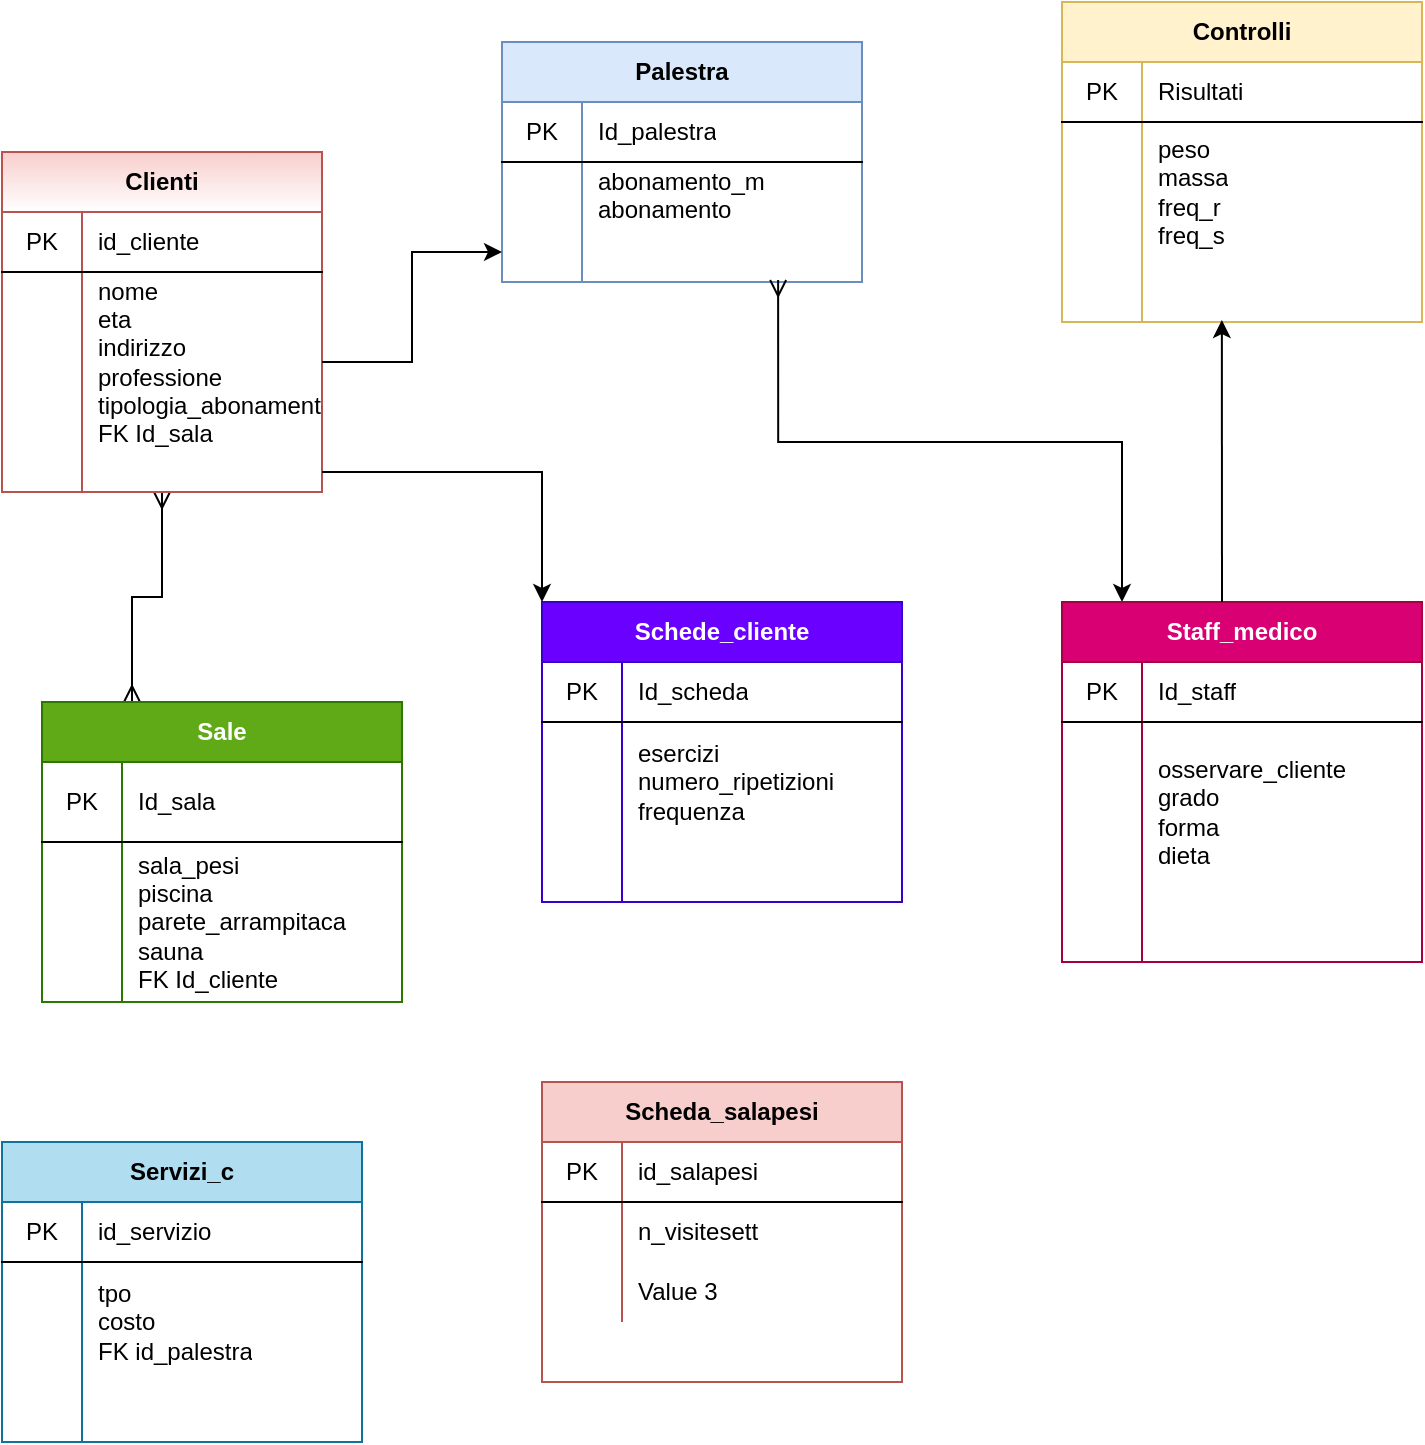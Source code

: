 <mxfile version="13.9.9" type="github">
  <diagram name="Page-1" id="e7e014a7-5840-1c2e-5031-d8a46d1fe8dd">
    <mxGraphModel dx="1934" dy="1323" grid="1" gridSize="10" guides="1" tooltips="1" connect="1" arrows="1" fold="1" page="1" pageScale="1" pageWidth="1169" pageHeight="826" background="#ffffff" math="0" shadow="0">
      <root>
        <mxCell id="0" />
        <mxCell id="1" parent="0" />
        <mxCell id="mrNSQSsq8Cu4W_pzYkvR-104" style="edgeStyle=orthogonalEdgeStyle;rounded=0;orthogonalLoop=1;jettySize=auto;html=1;entryX=0.25;entryY=0;entryDx=0;entryDy=0;startArrow=ERmany;startFill=0;endArrow=ERmany;endFill=0;" parent="1" source="mrNSQSsq8Cu4W_pzYkvR-41" target="mrNSQSsq8Cu4W_pzYkvR-61" edge="1">
          <mxGeometry relative="1" as="geometry" />
        </mxCell>
        <mxCell id="mrNSQSsq8Cu4W_pzYkvR-41" value="Clienti" style="shape=table;html=1;whiteSpace=wrap;startSize=30;container=1;collapsible=0;childLayout=tableLayout;fixedRows=1;rowLines=0;fontStyle=1;align=center;fillColor=#f8cecc;strokeColor=#b85450;gradientColor=#ffffff;swimlaneFillColor=#ffffff;" parent="1" vertex="1">
          <mxGeometry x="-730" y="-65" width="160" height="170" as="geometry" />
        </mxCell>
        <mxCell id="mrNSQSsq8Cu4W_pzYkvR-42" value="" style="shape=partialRectangle;html=1;whiteSpace=wrap;collapsible=0;dropTarget=0;pointerEvents=0;fillColor=none;top=0;left=0;bottom=1;right=0;points=[[0,0.5],[1,0.5]];portConstraint=eastwest;" parent="mrNSQSsq8Cu4W_pzYkvR-41" vertex="1">
          <mxGeometry y="30" width="160" height="30" as="geometry" />
        </mxCell>
        <mxCell id="mrNSQSsq8Cu4W_pzYkvR-43" value="PK" style="shape=partialRectangle;html=1;whiteSpace=wrap;connectable=0;fillColor=none;top=0;left=0;bottom=0;right=0;overflow=hidden;" parent="mrNSQSsq8Cu4W_pzYkvR-42" vertex="1">
          <mxGeometry width="40" height="30" as="geometry" />
        </mxCell>
        <mxCell id="mrNSQSsq8Cu4W_pzYkvR-44" value="id_cliente" style="shape=partialRectangle;html=1;whiteSpace=wrap;connectable=0;fillColor=none;top=0;left=0;bottom=0;right=0;align=left;spacingLeft=6;overflow=hidden;" parent="mrNSQSsq8Cu4W_pzYkvR-42" vertex="1">
          <mxGeometry x="40" width="120" height="30" as="geometry" />
        </mxCell>
        <mxCell id="mrNSQSsq8Cu4W_pzYkvR-45" value="" style="shape=partialRectangle;html=1;whiteSpace=wrap;collapsible=0;dropTarget=0;pointerEvents=0;fillColor=none;top=0;left=0;bottom=0;right=0;points=[[0,0.5],[1,0.5]];portConstraint=eastwest;" parent="mrNSQSsq8Cu4W_pzYkvR-41" vertex="1">
          <mxGeometry y="60" width="160" height="90" as="geometry" />
        </mxCell>
        <mxCell id="mrNSQSsq8Cu4W_pzYkvR-46" value="&lt;br&gt;&lt;br&gt;&lt;br&gt;" style="shape=partialRectangle;html=1;whiteSpace=wrap;connectable=0;fillColor=none;top=0;left=0;bottom=0;right=0;overflow=hidden;" parent="mrNSQSsq8Cu4W_pzYkvR-45" vertex="1">
          <mxGeometry width="40" height="90" as="geometry" />
        </mxCell>
        <mxCell id="mrNSQSsq8Cu4W_pzYkvR-47" value="nome&lt;br&gt;eta&lt;br&gt;indirizzo&lt;br&gt;professione&lt;br&gt;tipologia_abonamento&lt;br&gt;FK Id_sala" style="shape=partialRectangle;html=1;whiteSpace=wrap;connectable=0;fillColor=none;top=0;left=0;bottom=0;right=0;align=left;spacingLeft=6;overflow=hidden;" parent="mrNSQSsq8Cu4W_pzYkvR-45" vertex="1">
          <mxGeometry x="40" width="120" height="90" as="geometry" />
        </mxCell>
        <mxCell id="mrNSQSsq8Cu4W_pzYkvR-48" value="" style="shape=partialRectangle;html=1;whiteSpace=wrap;collapsible=0;dropTarget=0;pointerEvents=0;fillColor=none;top=0;left=0;bottom=0;right=0;points=[[0,0.5],[1,0.5]];portConstraint=eastwest;" parent="mrNSQSsq8Cu4W_pzYkvR-41" vertex="1">
          <mxGeometry y="150" width="160" height="20" as="geometry" />
        </mxCell>
        <mxCell id="mrNSQSsq8Cu4W_pzYkvR-49" value="" style="shape=partialRectangle;html=1;whiteSpace=wrap;connectable=0;fillColor=none;top=0;left=0;bottom=0;right=0;overflow=hidden;" parent="mrNSQSsq8Cu4W_pzYkvR-48" vertex="1">
          <mxGeometry width="40" height="20" as="geometry" />
        </mxCell>
        <mxCell id="mrNSQSsq8Cu4W_pzYkvR-50" value="" style="shape=partialRectangle;html=1;whiteSpace=wrap;connectable=0;fillColor=none;top=0;left=0;bottom=0;right=0;align=left;spacingLeft=6;overflow=hidden;" parent="mrNSQSsq8Cu4W_pzYkvR-48" vertex="1">
          <mxGeometry x="40" width="120" height="20" as="geometry" />
        </mxCell>
        <mxCell id="mrNSQSsq8Cu4W_pzYkvR-51" value="Palestra" style="shape=table;html=1;whiteSpace=wrap;startSize=30;container=1;collapsible=0;childLayout=tableLayout;fixedRows=1;rowLines=0;fontStyle=1;align=center;fillColor=#dae8fc;strokeColor=#6c8ebf;" parent="1" vertex="1">
          <mxGeometry x="-480" y="-120" width="180" height="120" as="geometry" />
        </mxCell>
        <mxCell id="mrNSQSsq8Cu4W_pzYkvR-52" value="" style="shape=partialRectangle;html=1;whiteSpace=wrap;collapsible=0;dropTarget=0;pointerEvents=0;fillColor=none;top=0;left=0;bottom=1;right=0;points=[[0,0.5],[1,0.5]];portConstraint=eastwest;" parent="mrNSQSsq8Cu4W_pzYkvR-51" vertex="1">
          <mxGeometry y="30" width="180" height="30" as="geometry" />
        </mxCell>
        <mxCell id="mrNSQSsq8Cu4W_pzYkvR-53" value="PK" style="shape=partialRectangle;html=1;whiteSpace=wrap;connectable=0;fillColor=none;top=0;left=0;bottom=0;right=0;overflow=hidden;" parent="mrNSQSsq8Cu4W_pzYkvR-52" vertex="1">
          <mxGeometry width="40" height="30" as="geometry" />
        </mxCell>
        <mxCell id="mrNSQSsq8Cu4W_pzYkvR-54" value="Id_palestra" style="shape=partialRectangle;html=1;whiteSpace=wrap;connectable=0;fillColor=none;top=0;left=0;bottom=0;right=0;align=left;spacingLeft=6;overflow=hidden;" parent="mrNSQSsq8Cu4W_pzYkvR-52" vertex="1">
          <mxGeometry x="40" width="140" height="30" as="geometry" />
        </mxCell>
        <mxCell id="mrNSQSsq8Cu4W_pzYkvR-55" value="" style="shape=partialRectangle;html=1;whiteSpace=wrap;collapsible=0;dropTarget=0;pointerEvents=0;fillColor=none;top=0;left=0;bottom=0;right=0;points=[[0,0.5],[1,0.5]];portConstraint=eastwest;" parent="mrNSQSsq8Cu4W_pzYkvR-51" vertex="1">
          <mxGeometry y="60" width="180" height="30" as="geometry" />
        </mxCell>
        <mxCell id="mrNSQSsq8Cu4W_pzYkvR-56" value="" style="shape=partialRectangle;html=1;whiteSpace=wrap;connectable=0;fillColor=none;top=0;left=0;bottom=0;right=0;overflow=hidden;" parent="mrNSQSsq8Cu4W_pzYkvR-55" vertex="1">
          <mxGeometry width="40" height="30" as="geometry" />
        </mxCell>
        <mxCell id="mrNSQSsq8Cu4W_pzYkvR-57" value="abonamento_m&lt;br&gt;abonamento&lt;br&gt;FK Id_staff" style="shape=partialRectangle;html=1;whiteSpace=wrap;connectable=0;fillColor=none;top=0;left=0;bottom=0;right=0;align=left;spacingLeft=6;overflow=hidden;" parent="mrNSQSsq8Cu4W_pzYkvR-55" vertex="1">
          <mxGeometry x="40" width="140" height="30" as="geometry" />
        </mxCell>
        <mxCell id="mrNSQSsq8Cu4W_pzYkvR-58" value="" style="shape=partialRectangle;html=1;whiteSpace=wrap;collapsible=0;dropTarget=0;pointerEvents=0;fillColor=none;top=0;left=0;bottom=0;right=0;points=[[0,0.5],[1,0.5]];portConstraint=eastwest;" parent="mrNSQSsq8Cu4W_pzYkvR-51" vertex="1">
          <mxGeometry y="90" width="180" height="30" as="geometry" />
        </mxCell>
        <mxCell id="mrNSQSsq8Cu4W_pzYkvR-59" value="" style="shape=partialRectangle;html=1;whiteSpace=wrap;connectable=0;fillColor=none;top=0;left=0;bottom=0;right=0;overflow=hidden;" parent="mrNSQSsq8Cu4W_pzYkvR-58" vertex="1">
          <mxGeometry width="40" height="30" as="geometry" />
        </mxCell>
        <mxCell id="mrNSQSsq8Cu4W_pzYkvR-60" value="" style="shape=partialRectangle;html=1;whiteSpace=wrap;connectable=0;fillColor=none;top=0;left=0;bottom=0;right=0;align=left;spacingLeft=6;overflow=hidden;" parent="mrNSQSsq8Cu4W_pzYkvR-58" vertex="1">
          <mxGeometry x="40" width="140" height="30" as="geometry" />
        </mxCell>
        <mxCell id="mrNSQSsq8Cu4W_pzYkvR-61" value="Sale" style="shape=table;html=1;whiteSpace=wrap;startSize=30;container=1;collapsible=0;childLayout=tableLayout;fixedRows=1;rowLines=0;fontStyle=1;align=center;fillColor=#60a917;strokeColor=#2D7600;fontColor=#ffffff;" parent="1" vertex="1">
          <mxGeometry x="-710" y="210" width="180" height="150" as="geometry" />
        </mxCell>
        <mxCell id="mrNSQSsq8Cu4W_pzYkvR-62" value="" style="shape=partialRectangle;html=1;whiteSpace=wrap;collapsible=0;dropTarget=0;pointerEvents=0;fillColor=none;top=0;left=0;bottom=1;right=0;points=[[0,0.5],[1,0.5]];portConstraint=eastwest;" parent="mrNSQSsq8Cu4W_pzYkvR-61" vertex="1">
          <mxGeometry y="30" width="180" height="40" as="geometry" />
        </mxCell>
        <mxCell id="mrNSQSsq8Cu4W_pzYkvR-63" value="PK" style="shape=partialRectangle;html=1;whiteSpace=wrap;connectable=0;fillColor=none;top=0;left=0;bottom=0;right=0;overflow=hidden;" parent="mrNSQSsq8Cu4W_pzYkvR-62" vertex="1">
          <mxGeometry width="40" height="40" as="geometry" />
        </mxCell>
        <mxCell id="mrNSQSsq8Cu4W_pzYkvR-64" value="Id_sala" style="shape=partialRectangle;html=1;whiteSpace=wrap;connectable=0;fillColor=none;top=0;left=0;bottom=0;right=0;align=left;spacingLeft=6;overflow=hidden;" parent="mrNSQSsq8Cu4W_pzYkvR-62" vertex="1">
          <mxGeometry x="40" width="140" height="40" as="geometry" />
        </mxCell>
        <mxCell id="mrNSQSsq8Cu4W_pzYkvR-65" value="" style="shape=partialRectangle;html=1;whiteSpace=wrap;collapsible=0;dropTarget=0;pointerEvents=0;fillColor=none;top=0;left=0;bottom=0;right=0;points=[[0,0.5],[1,0.5]];portConstraint=eastwest;" parent="mrNSQSsq8Cu4W_pzYkvR-61" vertex="1">
          <mxGeometry y="70" width="180" height="80" as="geometry" />
        </mxCell>
        <mxCell id="mrNSQSsq8Cu4W_pzYkvR-66" value="" style="shape=partialRectangle;html=1;whiteSpace=wrap;connectable=0;fillColor=none;top=0;left=0;bottom=0;right=0;overflow=hidden;" parent="mrNSQSsq8Cu4W_pzYkvR-65" vertex="1">
          <mxGeometry width="40" height="80" as="geometry" />
        </mxCell>
        <mxCell id="mrNSQSsq8Cu4W_pzYkvR-67" value="sala_pesi&lt;br&gt;piscina&lt;br&gt;parete_arrampitaca&lt;br&gt;sauna&lt;br&gt;FK Id_cliente" style="shape=partialRectangle;html=1;whiteSpace=wrap;connectable=0;fillColor=none;top=0;left=0;bottom=0;right=0;align=left;spacingLeft=6;overflow=hidden;" parent="mrNSQSsq8Cu4W_pzYkvR-65" vertex="1">
          <mxGeometry x="40" width="140" height="80" as="geometry" />
        </mxCell>
        <mxCell id="mrNSQSsq8Cu4W_pzYkvR-71" value="Schede_cliente" style="shape=table;html=1;whiteSpace=wrap;startSize=30;container=1;collapsible=0;childLayout=tableLayout;fixedRows=1;rowLines=0;fontStyle=1;align=center;fillColor=#6a00ff;strokeColor=#3700CC;fontColor=#ffffff;" parent="1" vertex="1">
          <mxGeometry x="-460" y="160" width="180" height="150" as="geometry" />
        </mxCell>
        <mxCell id="mrNSQSsq8Cu4W_pzYkvR-72" value="" style="shape=partialRectangle;html=1;whiteSpace=wrap;collapsible=0;dropTarget=0;pointerEvents=0;fillColor=none;top=0;left=0;bottom=1;right=0;points=[[0,0.5],[1,0.5]];portConstraint=eastwest;" parent="mrNSQSsq8Cu4W_pzYkvR-71" vertex="1">
          <mxGeometry y="30" width="180" height="30" as="geometry" />
        </mxCell>
        <mxCell id="mrNSQSsq8Cu4W_pzYkvR-73" value="PK" style="shape=partialRectangle;html=1;whiteSpace=wrap;connectable=0;fillColor=none;top=0;left=0;bottom=0;right=0;overflow=hidden;" parent="mrNSQSsq8Cu4W_pzYkvR-72" vertex="1">
          <mxGeometry width="40" height="30" as="geometry" />
        </mxCell>
        <mxCell id="mrNSQSsq8Cu4W_pzYkvR-74" value="Id_scheda" style="shape=partialRectangle;html=1;whiteSpace=wrap;connectable=0;fillColor=none;top=0;left=0;bottom=0;right=0;align=left;spacingLeft=6;overflow=hidden;" parent="mrNSQSsq8Cu4W_pzYkvR-72" vertex="1">
          <mxGeometry x="40" width="140" height="30" as="geometry" />
        </mxCell>
        <mxCell id="mrNSQSsq8Cu4W_pzYkvR-75" value="" style="shape=partialRectangle;html=1;whiteSpace=wrap;collapsible=0;dropTarget=0;pointerEvents=0;fillColor=none;top=0;left=0;bottom=0;right=0;points=[[0,0.5],[1,0.5]];portConstraint=eastwest;" parent="mrNSQSsq8Cu4W_pzYkvR-71" vertex="1">
          <mxGeometry y="60" width="180" height="60" as="geometry" />
        </mxCell>
        <mxCell id="mrNSQSsq8Cu4W_pzYkvR-76" value="" style="shape=partialRectangle;html=1;whiteSpace=wrap;connectable=0;fillColor=none;top=0;left=0;bottom=0;right=0;overflow=hidden;" parent="mrNSQSsq8Cu4W_pzYkvR-75" vertex="1">
          <mxGeometry width="40" height="60" as="geometry" />
        </mxCell>
        <mxCell id="mrNSQSsq8Cu4W_pzYkvR-77" value="esercizi&lt;br&gt;numero_ripetizioni&lt;br&gt;frequenza&lt;br&gt;" style="shape=partialRectangle;html=1;whiteSpace=wrap;connectable=0;fillColor=none;top=0;left=0;bottom=0;right=0;align=left;spacingLeft=6;overflow=hidden;" parent="mrNSQSsq8Cu4W_pzYkvR-75" vertex="1">
          <mxGeometry x="40" width="140" height="60" as="geometry" />
        </mxCell>
        <mxCell id="mrNSQSsq8Cu4W_pzYkvR-78" value="" style="shape=partialRectangle;html=1;whiteSpace=wrap;collapsible=0;dropTarget=0;pointerEvents=0;fillColor=none;top=0;left=0;bottom=0;right=0;points=[[0,0.5],[1,0.5]];portConstraint=eastwest;" parent="mrNSQSsq8Cu4W_pzYkvR-71" vertex="1">
          <mxGeometry y="120" width="180" height="30" as="geometry" />
        </mxCell>
        <mxCell id="mrNSQSsq8Cu4W_pzYkvR-79" value="" style="shape=partialRectangle;html=1;whiteSpace=wrap;connectable=0;fillColor=none;top=0;left=0;bottom=0;right=0;overflow=hidden;" parent="mrNSQSsq8Cu4W_pzYkvR-78" vertex="1">
          <mxGeometry width="40" height="30" as="geometry" />
        </mxCell>
        <mxCell id="mrNSQSsq8Cu4W_pzYkvR-80" value="" style="shape=partialRectangle;html=1;whiteSpace=wrap;connectable=0;fillColor=none;top=0;left=0;bottom=0;right=0;align=left;spacingLeft=6;overflow=hidden;" parent="mrNSQSsq8Cu4W_pzYkvR-78" vertex="1">
          <mxGeometry x="40" width="140" height="30" as="geometry" />
        </mxCell>
        <mxCell id="mrNSQSsq8Cu4W_pzYkvR-108" style="edgeStyle=orthogonalEdgeStyle;rounded=0;orthogonalLoop=1;jettySize=auto;html=1;entryX=0.767;entryY=0.967;entryDx=0;entryDy=0;entryPerimeter=0;startArrow=classic;startFill=1;endArrow=ERmany;endFill=0;" parent="1" source="mrNSQSsq8Cu4W_pzYkvR-81" target="mrNSQSsq8Cu4W_pzYkvR-58" edge="1">
          <mxGeometry relative="1" as="geometry">
            <Array as="points">
              <mxPoint x="-170" y="80" />
              <mxPoint x="-342" y="80" />
            </Array>
          </mxGeometry>
        </mxCell>
        <mxCell id="mrNSQSsq8Cu4W_pzYkvR-81" value="Staff_medico" style="shape=table;html=1;whiteSpace=wrap;startSize=30;container=1;collapsible=0;childLayout=tableLayout;fixedRows=1;rowLines=0;fontStyle=1;align=center;fillColor=#d80073;strokeColor=#A50040;fontColor=#ffffff;" parent="1" vertex="1">
          <mxGeometry x="-200" y="160" width="180" height="180" as="geometry" />
        </mxCell>
        <mxCell id="mrNSQSsq8Cu4W_pzYkvR-82" value="" style="shape=partialRectangle;html=1;whiteSpace=wrap;collapsible=0;dropTarget=0;pointerEvents=0;fillColor=none;top=0;left=0;bottom=1;right=0;points=[[0,0.5],[1,0.5]];portConstraint=eastwest;" parent="mrNSQSsq8Cu4W_pzYkvR-81" vertex="1">
          <mxGeometry y="30" width="180" height="30" as="geometry" />
        </mxCell>
        <mxCell id="mrNSQSsq8Cu4W_pzYkvR-83" value="PK" style="shape=partialRectangle;html=1;whiteSpace=wrap;connectable=0;fillColor=none;top=0;left=0;bottom=0;right=0;overflow=hidden;" parent="mrNSQSsq8Cu4W_pzYkvR-82" vertex="1">
          <mxGeometry width="40" height="30" as="geometry" />
        </mxCell>
        <mxCell id="mrNSQSsq8Cu4W_pzYkvR-84" value="Id_staff" style="shape=partialRectangle;html=1;whiteSpace=wrap;connectable=0;fillColor=none;top=0;left=0;bottom=0;right=0;align=left;spacingLeft=6;overflow=hidden;" parent="mrNSQSsq8Cu4W_pzYkvR-82" vertex="1">
          <mxGeometry x="40" width="140" height="30" as="geometry" />
        </mxCell>
        <mxCell id="mrNSQSsq8Cu4W_pzYkvR-85" value="" style="shape=partialRectangle;html=1;whiteSpace=wrap;collapsible=0;dropTarget=0;pointerEvents=0;fillColor=none;top=0;left=0;bottom=0;right=0;points=[[0,0.5],[1,0.5]];portConstraint=eastwest;" parent="mrNSQSsq8Cu4W_pzYkvR-81" vertex="1">
          <mxGeometry y="60" width="180" height="90" as="geometry" />
        </mxCell>
        <mxCell id="mrNSQSsq8Cu4W_pzYkvR-86" value="" style="shape=partialRectangle;html=1;whiteSpace=wrap;connectable=0;fillColor=none;top=0;left=0;bottom=0;right=0;overflow=hidden;" parent="mrNSQSsq8Cu4W_pzYkvR-85" vertex="1">
          <mxGeometry width="40" height="90" as="geometry" />
        </mxCell>
        <mxCell id="mrNSQSsq8Cu4W_pzYkvR-87" value="osservare_cliente&lt;br&gt;grado&lt;br&gt;forma&lt;br&gt;dieta" style="shape=partialRectangle;html=1;whiteSpace=wrap;connectable=0;fillColor=none;top=0;left=0;bottom=0;right=0;align=left;spacingLeft=6;overflow=hidden;" parent="mrNSQSsq8Cu4W_pzYkvR-85" vertex="1">
          <mxGeometry x="40" width="140" height="90" as="geometry" />
        </mxCell>
        <mxCell id="mrNSQSsq8Cu4W_pzYkvR-88" value="" style="shape=partialRectangle;html=1;whiteSpace=wrap;collapsible=0;dropTarget=0;pointerEvents=0;fillColor=none;top=0;left=0;bottom=0;right=0;points=[[0,0.5],[1,0.5]];portConstraint=eastwest;" parent="mrNSQSsq8Cu4W_pzYkvR-81" vertex="1">
          <mxGeometry y="150" width="180" height="30" as="geometry" />
        </mxCell>
        <mxCell id="mrNSQSsq8Cu4W_pzYkvR-89" value="" style="shape=partialRectangle;html=1;whiteSpace=wrap;connectable=0;fillColor=none;top=0;left=0;bottom=0;right=0;overflow=hidden;" parent="mrNSQSsq8Cu4W_pzYkvR-88" vertex="1">
          <mxGeometry width="40" height="30" as="geometry" />
        </mxCell>
        <mxCell id="mrNSQSsq8Cu4W_pzYkvR-90" value="" style="shape=partialRectangle;html=1;whiteSpace=wrap;connectable=0;fillColor=none;top=0;left=0;bottom=0;right=0;align=left;spacingLeft=6;overflow=hidden;" parent="mrNSQSsq8Cu4W_pzYkvR-88" vertex="1">
          <mxGeometry x="40" width="140" height="30" as="geometry" />
        </mxCell>
        <mxCell id="mrNSQSsq8Cu4W_pzYkvR-91" value="Controlli" style="shape=table;html=1;whiteSpace=wrap;startSize=30;container=1;collapsible=0;childLayout=tableLayout;fixedRows=1;rowLines=0;fontStyle=1;align=center;fillColor=#fff2cc;strokeColor=#d6b656;" parent="1" vertex="1">
          <mxGeometry x="-200" y="-140" width="180" height="160" as="geometry" />
        </mxCell>
        <mxCell id="mrNSQSsq8Cu4W_pzYkvR-92" value="" style="shape=partialRectangle;html=1;whiteSpace=wrap;collapsible=0;dropTarget=0;pointerEvents=0;fillColor=none;top=0;left=0;bottom=1;right=0;points=[[0,0.5],[1,0.5]];portConstraint=eastwest;" parent="mrNSQSsq8Cu4W_pzYkvR-91" vertex="1">
          <mxGeometry y="30" width="180" height="30" as="geometry" />
        </mxCell>
        <mxCell id="mrNSQSsq8Cu4W_pzYkvR-93" value="PK" style="shape=partialRectangle;html=1;whiteSpace=wrap;connectable=0;fillColor=none;top=0;left=0;bottom=0;right=0;overflow=hidden;" parent="mrNSQSsq8Cu4W_pzYkvR-92" vertex="1">
          <mxGeometry width="40" height="30" as="geometry" />
        </mxCell>
        <mxCell id="mrNSQSsq8Cu4W_pzYkvR-94" value="Risultati" style="shape=partialRectangle;html=1;whiteSpace=wrap;connectable=0;fillColor=none;top=0;left=0;bottom=0;right=0;align=left;spacingLeft=6;overflow=hidden;" parent="mrNSQSsq8Cu4W_pzYkvR-92" vertex="1">
          <mxGeometry x="40" width="140" height="30" as="geometry" />
        </mxCell>
        <mxCell id="mrNSQSsq8Cu4W_pzYkvR-95" value="" style="shape=partialRectangle;html=1;whiteSpace=wrap;collapsible=0;dropTarget=0;pointerEvents=0;fillColor=none;top=0;left=0;bottom=0;right=0;points=[[0,0.5],[1,0.5]];portConstraint=eastwest;" parent="mrNSQSsq8Cu4W_pzYkvR-91" vertex="1">
          <mxGeometry y="60" width="180" height="70" as="geometry" />
        </mxCell>
        <mxCell id="mrNSQSsq8Cu4W_pzYkvR-96" value="" style="shape=partialRectangle;html=1;whiteSpace=wrap;connectable=0;fillColor=none;top=0;left=0;bottom=0;right=0;overflow=hidden;" parent="mrNSQSsq8Cu4W_pzYkvR-95" vertex="1">
          <mxGeometry width="40" height="70" as="geometry" />
        </mxCell>
        <mxCell id="mrNSQSsq8Cu4W_pzYkvR-97" value="peso&lt;br&gt;massa&lt;br&gt;freq_r&lt;br&gt;freq_s" style="shape=partialRectangle;html=1;whiteSpace=wrap;connectable=0;fillColor=none;top=0;left=0;bottom=0;right=0;align=left;spacingLeft=6;overflow=hidden;" parent="mrNSQSsq8Cu4W_pzYkvR-95" vertex="1">
          <mxGeometry x="40" width="140" height="70" as="geometry" />
        </mxCell>
        <mxCell id="mrNSQSsq8Cu4W_pzYkvR-98" value="" style="shape=partialRectangle;html=1;whiteSpace=wrap;collapsible=0;dropTarget=0;pointerEvents=0;fillColor=none;top=0;left=0;bottom=0;right=0;points=[[0,0.5],[1,0.5]];portConstraint=eastwest;" parent="mrNSQSsq8Cu4W_pzYkvR-91" vertex="1">
          <mxGeometry y="130" width="180" height="30" as="geometry" />
        </mxCell>
        <mxCell id="mrNSQSsq8Cu4W_pzYkvR-99" value="" style="shape=partialRectangle;html=1;whiteSpace=wrap;connectable=0;fillColor=none;top=0;left=0;bottom=0;right=0;overflow=hidden;" parent="mrNSQSsq8Cu4W_pzYkvR-98" vertex="1">
          <mxGeometry width="40" height="30" as="geometry" />
        </mxCell>
        <mxCell id="mrNSQSsq8Cu4W_pzYkvR-100" value="" style="shape=partialRectangle;html=1;whiteSpace=wrap;connectable=0;fillColor=none;top=0;left=0;bottom=0;right=0;align=left;spacingLeft=6;overflow=hidden;" parent="mrNSQSsq8Cu4W_pzYkvR-98" vertex="1">
          <mxGeometry x="40" width="140" height="30" as="geometry" />
        </mxCell>
        <mxCell id="mrNSQSsq8Cu4W_pzYkvR-101" style="edgeStyle=orthogonalEdgeStyle;rounded=0;orthogonalLoop=1;jettySize=auto;html=1;exitX=1;exitY=0.5;exitDx=0;exitDy=0;entryX=0;entryY=0;entryDx=0;entryDy=0;" parent="1" source="mrNSQSsq8Cu4W_pzYkvR-48" target="mrNSQSsq8Cu4W_pzYkvR-71" edge="1">
          <mxGeometry relative="1" as="geometry" />
        </mxCell>
        <mxCell id="mrNSQSsq8Cu4W_pzYkvR-102" style="edgeStyle=orthogonalEdgeStyle;rounded=0;orthogonalLoop=1;jettySize=auto;html=1;exitX=1;exitY=0.5;exitDx=0;exitDy=0;entryX=0;entryY=0.5;entryDx=0;entryDy=0;" parent="1" source="mrNSQSsq8Cu4W_pzYkvR-45" target="mrNSQSsq8Cu4W_pzYkvR-58" edge="1">
          <mxGeometry relative="1" as="geometry" />
        </mxCell>
        <mxCell id="mrNSQSsq8Cu4W_pzYkvR-103" value="" style="endArrow=classic;html=1;entryX=0.444;entryY=0.967;entryDx=0;entryDy=0;entryPerimeter=0;" parent="1" target="mrNSQSsq8Cu4W_pzYkvR-98" edge="1">
          <mxGeometry width="50" height="50" relative="1" as="geometry">
            <mxPoint x="-120" y="160" as="sourcePoint" />
            <mxPoint x="-70" y="110" as="targetPoint" />
          </mxGeometry>
        </mxCell>
        <mxCell id="19B6aL0fYwm2r7hNfdsV-1" value="&lt;font style=&quot;vertical-align: inherit&quot;&gt;&lt;font style=&quot;vertical-align: inherit&quot;&gt;Scheda_salapesi&lt;/font&gt;&lt;/font&gt;" style="shape=table;html=1;whiteSpace=wrap;startSize=30;container=1;collapsible=0;childLayout=tableLayout;fixedRows=1;rowLines=0;fontStyle=1;align=center;fillColor=#f8cecc;strokeColor=#b85450;" vertex="1" parent="1">
          <mxGeometry x="-460" y="400" width="180" height="150" as="geometry" />
        </mxCell>
        <mxCell id="19B6aL0fYwm2r7hNfdsV-2" value="" style="shape=partialRectangle;html=1;whiteSpace=wrap;collapsible=0;dropTarget=0;pointerEvents=0;fillColor=none;top=0;left=0;bottom=1;right=0;points=[[0,0.5],[1,0.5]];portConstraint=eastwest;" vertex="1" parent="19B6aL0fYwm2r7hNfdsV-1">
          <mxGeometry y="30" width="180" height="30" as="geometry" />
        </mxCell>
        <mxCell id="19B6aL0fYwm2r7hNfdsV-3" value="&lt;font style=&quot;vertical-align: inherit&quot;&gt;&lt;font style=&quot;vertical-align: inherit&quot;&gt;PK&lt;/font&gt;&lt;/font&gt;" style="shape=partialRectangle;html=1;whiteSpace=wrap;connectable=0;fillColor=none;top=0;left=0;bottom=0;right=0;overflow=hidden;" vertex="1" parent="19B6aL0fYwm2r7hNfdsV-2">
          <mxGeometry width="40" height="30" as="geometry" />
        </mxCell>
        <mxCell id="19B6aL0fYwm2r7hNfdsV-4" value="&lt;font style=&quot;vertical-align: inherit&quot;&gt;&lt;font style=&quot;vertical-align: inherit&quot;&gt;&lt;font style=&quot;vertical-align: inherit&quot;&gt;&lt;font style=&quot;vertical-align: inherit&quot;&gt;id_salapesi&lt;/font&gt;&lt;/font&gt;&lt;/font&gt;&lt;/font&gt;" style="shape=partialRectangle;html=1;whiteSpace=wrap;connectable=0;fillColor=none;top=0;left=0;bottom=0;right=0;align=left;spacingLeft=6;overflow=hidden;" vertex="1" parent="19B6aL0fYwm2r7hNfdsV-2">
          <mxGeometry x="40" width="140" height="30" as="geometry" />
        </mxCell>
        <mxCell id="19B6aL0fYwm2r7hNfdsV-5" value="" style="shape=partialRectangle;html=1;whiteSpace=wrap;collapsible=0;dropTarget=0;pointerEvents=0;fillColor=none;top=0;left=0;bottom=0;right=0;points=[[0,0.5],[1,0.5]];portConstraint=eastwest;" vertex="1" parent="19B6aL0fYwm2r7hNfdsV-1">
          <mxGeometry y="60" width="180" height="30" as="geometry" />
        </mxCell>
        <mxCell id="19B6aL0fYwm2r7hNfdsV-6" value="" style="shape=partialRectangle;html=1;whiteSpace=wrap;connectable=0;fillColor=none;top=0;left=0;bottom=0;right=0;overflow=hidden;" vertex="1" parent="19B6aL0fYwm2r7hNfdsV-5">
          <mxGeometry width="40" height="30" as="geometry" />
        </mxCell>
        <mxCell id="19B6aL0fYwm2r7hNfdsV-7" value="&lt;font style=&quot;vertical-align: inherit&quot;&gt;&lt;font style=&quot;vertical-align: inherit&quot;&gt;n_visitesett&lt;/font&gt;&lt;/font&gt;" style="shape=partialRectangle;html=1;whiteSpace=wrap;connectable=0;fillColor=none;top=0;left=0;bottom=0;right=0;align=left;spacingLeft=6;overflow=hidden;" vertex="1" parent="19B6aL0fYwm2r7hNfdsV-5">
          <mxGeometry x="40" width="140" height="30" as="geometry" />
        </mxCell>
        <mxCell id="19B6aL0fYwm2r7hNfdsV-8" value="" style="shape=partialRectangle;html=1;whiteSpace=wrap;collapsible=0;dropTarget=0;pointerEvents=0;fillColor=none;top=0;left=0;bottom=0;right=0;points=[[0,0.5],[1,0.5]];portConstraint=eastwest;" vertex="1" parent="19B6aL0fYwm2r7hNfdsV-1">
          <mxGeometry y="90" width="180" height="30" as="geometry" />
        </mxCell>
        <mxCell id="19B6aL0fYwm2r7hNfdsV-9" value="" style="shape=partialRectangle;html=1;whiteSpace=wrap;connectable=0;fillColor=none;top=0;left=0;bottom=0;right=0;overflow=hidden;" vertex="1" parent="19B6aL0fYwm2r7hNfdsV-8">
          <mxGeometry width="40" height="30" as="geometry" />
        </mxCell>
        <mxCell id="19B6aL0fYwm2r7hNfdsV-10" value="Value 3" style="shape=partialRectangle;html=1;whiteSpace=wrap;connectable=0;fillColor=none;top=0;left=0;bottom=0;right=0;align=left;spacingLeft=6;overflow=hidden;" vertex="1" parent="19B6aL0fYwm2r7hNfdsV-8">
          <mxGeometry x="40" width="140" height="30" as="geometry" />
        </mxCell>
        <mxCell id="19B6aL0fYwm2r7hNfdsV-11" value="&lt;font style=&quot;vertical-align: inherit&quot;&gt;&lt;font style=&quot;vertical-align: inherit&quot;&gt;Servizi_c&lt;/font&gt;&lt;/font&gt;" style="shape=table;html=1;whiteSpace=wrap;startSize=30;container=1;collapsible=0;childLayout=tableLayout;fixedRows=1;rowLines=0;fontStyle=1;align=center;fillColor=#b1ddf0;strokeColor=#10739e;" vertex="1" parent="1">
          <mxGeometry x="-730" y="430" width="180" height="150" as="geometry" />
        </mxCell>
        <mxCell id="19B6aL0fYwm2r7hNfdsV-12" value="" style="shape=partialRectangle;html=1;whiteSpace=wrap;collapsible=0;dropTarget=0;pointerEvents=0;fillColor=none;top=0;left=0;bottom=1;right=0;points=[[0,0.5],[1,0.5]];portConstraint=eastwest;" vertex="1" parent="19B6aL0fYwm2r7hNfdsV-11">
          <mxGeometry y="30" width="180" height="30" as="geometry" />
        </mxCell>
        <mxCell id="19B6aL0fYwm2r7hNfdsV-13" value="&lt;font style=&quot;vertical-align: inherit&quot;&gt;&lt;font style=&quot;vertical-align: inherit&quot;&gt;PK&lt;/font&gt;&lt;/font&gt;" style="shape=partialRectangle;html=1;whiteSpace=wrap;connectable=0;fillColor=none;top=0;left=0;bottom=0;right=0;overflow=hidden;" vertex="1" parent="19B6aL0fYwm2r7hNfdsV-12">
          <mxGeometry width="40" height="30" as="geometry" />
        </mxCell>
        <mxCell id="19B6aL0fYwm2r7hNfdsV-14" value="&lt;font style=&quot;vertical-align: inherit&quot;&gt;&lt;font style=&quot;vertical-align: inherit&quot;&gt;id_servizio&lt;/font&gt;&lt;/font&gt;" style="shape=partialRectangle;html=1;whiteSpace=wrap;connectable=0;fillColor=none;top=0;left=0;bottom=0;right=0;align=left;spacingLeft=6;overflow=hidden;" vertex="1" parent="19B6aL0fYwm2r7hNfdsV-12">
          <mxGeometry x="40" width="140" height="30" as="geometry" />
        </mxCell>
        <mxCell id="19B6aL0fYwm2r7hNfdsV-15" value="" style="shape=partialRectangle;html=1;whiteSpace=wrap;collapsible=0;dropTarget=0;pointerEvents=0;fillColor=none;top=0;left=0;bottom=0;right=0;points=[[0,0.5],[1,0.5]];portConstraint=eastwest;" vertex="1" parent="19B6aL0fYwm2r7hNfdsV-11">
          <mxGeometry y="60" width="180" height="60" as="geometry" />
        </mxCell>
        <mxCell id="19B6aL0fYwm2r7hNfdsV-16" value="" style="shape=partialRectangle;html=1;whiteSpace=wrap;connectable=0;fillColor=none;top=0;left=0;bottom=0;right=0;overflow=hidden;" vertex="1" parent="19B6aL0fYwm2r7hNfdsV-15">
          <mxGeometry width="40" height="60" as="geometry" />
        </mxCell>
        <mxCell id="19B6aL0fYwm2r7hNfdsV-17" value="&lt;font style=&quot;vertical-align: inherit&quot;&gt;&lt;font style=&quot;vertical-align: inherit&quot;&gt;tpo&lt;br&gt;costo&lt;br&gt;FK id_palestra&lt;br&gt;&lt;/font&gt;&lt;/font&gt;" style="shape=partialRectangle;html=1;whiteSpace=wrap;connectable=0;fillColor=none;top=0;left=0;bottom=0;right=0;align=left;spacingLeft=6;overflow=hidden;" vertex="1" parent="19B6aL0fYwm2r7hNfdsV-15">
          <mxGeometry x="40" width="140" height="60" as="geometry" />
        </mxCell>
        <mxCell id="19B6aL0fYwm2r7hNfdsV-18" value="" style="shape=partialRectangle;html=1;whiteSpace=wrap;collapsible=0;dropTarget=0;pointerEvents=0;fillColor=none;top=0;left=0;bottom=0;right=0;points=[[0,0.5],[1,0.5]];portConstraint=eastwest;" vertex="1" parent="19B6aL0fYwm2r7hNfdsV-11">
          <mxGeometry y="120" width="180" height="30" as="geometry" />
        </mxCell>
        <mxCell id="19B6aL0fYwm2r7hNfdsV-19" value="" style="shape=partialRectangle;html=1;whiteSpace=wrap;connectable=0;fillColor=none;top=0;left=0;bottom=0;right=0;overflow=hidden;" vertex="1" parent="19B6aL0fYwm2r7hNfdsV-18">
          <mxGeometry width="40" height="30" as="geometry" />
        </mxCell>
        <mxCell id="19B6aL0fYwm2r7hNfdsV-20" value="" style="shape=partialRectangle;html=1;whiteSpace=wrap;connectable=0;fillColor=none;top=0;left=0;bottom=0;right=0;align=left;spacingLeft=6;overflow=hidden;" vertex="1" parent="19B6aL0fYwm2r7hNfdsV-18">
          <mxGeometry x="40" width="140" height="30" as="geometry" />
        </mxCell>
      </root>
    </mxGraphModel>
  </diagram>
</mxfile>
